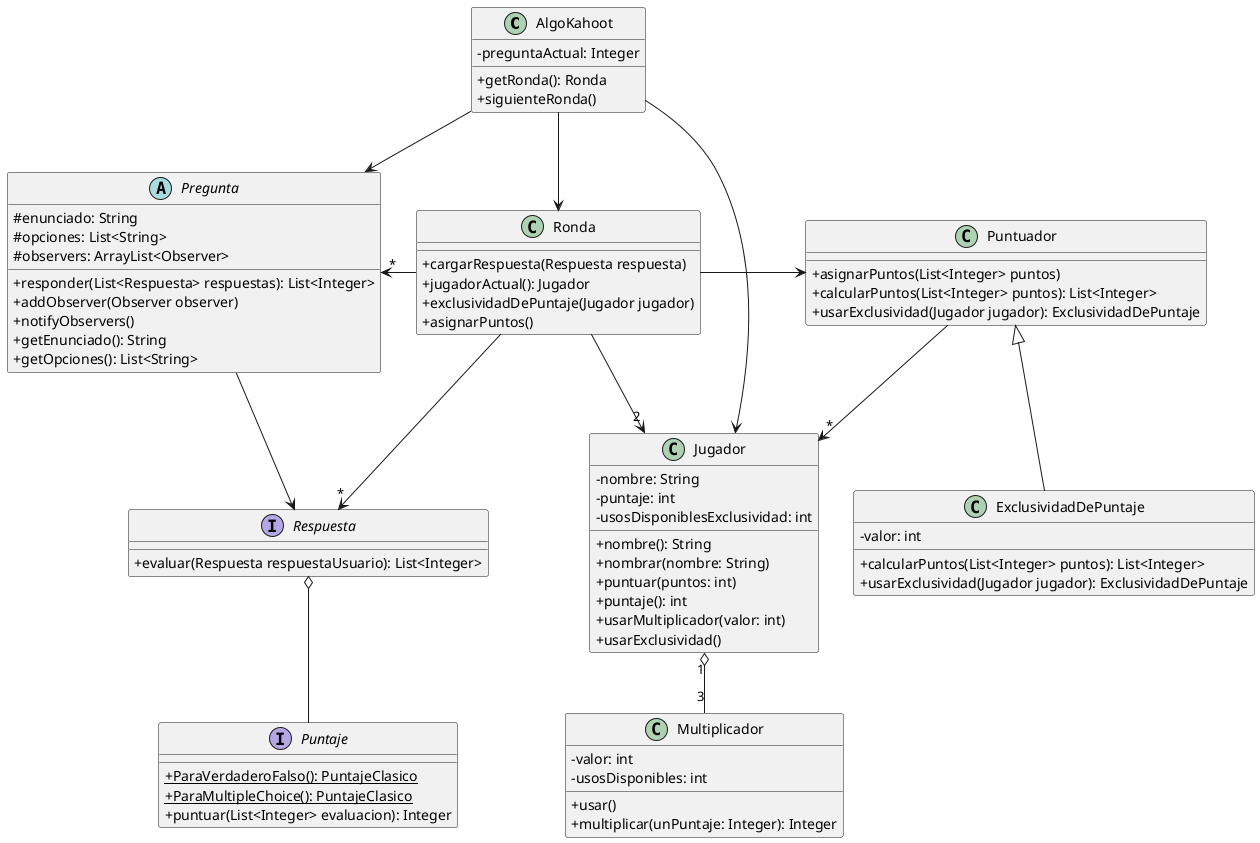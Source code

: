 @startuml
skinparam classAttributeIconSize 0

class AlgoKahoot {
    - preguntaActual: Integer
    + getRonda(): Ronda
    + siguienteRonda()
}

abstract class Pregunta {
    # enunciado: String
    # opciones: List<String>
    # observers: ArrayList<Observer>
    + responder(List<Respuesta> respuestas): List<Integer>
    + addObserver(Observer observer)
    + notifyObservers()
    + getEnunciado(): String
    + getOpciones(): List<String>
}

interface Puntaje {
    + {static} ParaVerdaderoFalso(): PuntajeClasico
    + {static} ParaMultipleChoice(): PuntajeClasico
    + puntuar(List<Integer> evaluacion): Integer
}

class Jugador {
    - nombre: String
    - puntaje: int
    - usosDisponiblesExclusividad: int
    + nombre(): String
    + nombrar(nombre: String)
    + puntuar(puntos: int)
    + puntaje(): int
    + usarMultiplicador(valor: int)
    + usarExclusividad()
}

class Ronda {
    + cargarRespuesta(Respuesta respuesta)
    + jugadorActual(): Jugador
    + exclusividadDePuntaje(Jugador jugador)
    + asignarPuntos()
}

class ExclusividadDePuntaje {
    - valor: int
    + calcularPuntos(List<Integer> puntos): List<Integer>
    + usarExclusividad(Jugador jugador): ExclusividadDePuntaje
}

class Multiplicador {
    - valor: int
    - usosDisponibles: int
    + usar()
    + multiplicar(unPuntaje: Integer): Integer
}

class Puntuador {
    + asignarPuntos(List<Integer> puntos)
    + calcularPuntos(List<Integer> puntos): List<Integer>
    + usarExclusividad(Jugador jugador): ExclusividadDePuntaje
}

interface Respuesta {
    + evaluar(Respuesta respuestaUsuario): List<Integer>
}


'Ordenamiento De Cuadrados

'Herencia --|> cumple la relación 'es un'
ExclusividadDePuntaje -up-|> Puntuador

'Asociacion --> un objeto guarda a otro
Puntuador --> "*" Jugador
Pregunta --> Respuesta
Ronda -left-> "*" Pregunta
Ronda -right-> Puntuador
Ronda --> "*" Respuesta
Ronda --> "2" Jugador
AlgoKahoot --> Jugador
AlgoKahoot --> Pregunta
AlgoKahoot --> Ronda

'Agregacion --o un objeto esta compuesto por otro pero no lo necesita para vivir
Jugador "1" o-- "3" Multiplicador
Respuesta o-- Puntaje

'Composicion --* un objeto es dueño de otro

'Dependencia ..> un objeto utiliza a otro porque lo recibe/devuelve

'Interfaces ..|> colección de declaraciones de métodos sin implemetnar


@enduml